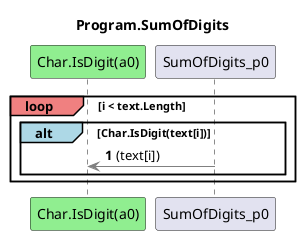 @startuml Program.SumOfDigits
title Program.SumOfDigits
participant "Char.IsDigit(a0)" as Char_IsDigit_a0 #LightGreen
autonumber
loop#LightCoral i < text.Length
    alt#LightBlue Char.IsDigit(text[i])
        SumOfDigits_p0 -[#grey]> Char_IsDigit_a0 : (text[i])
    end
end
@enduml
